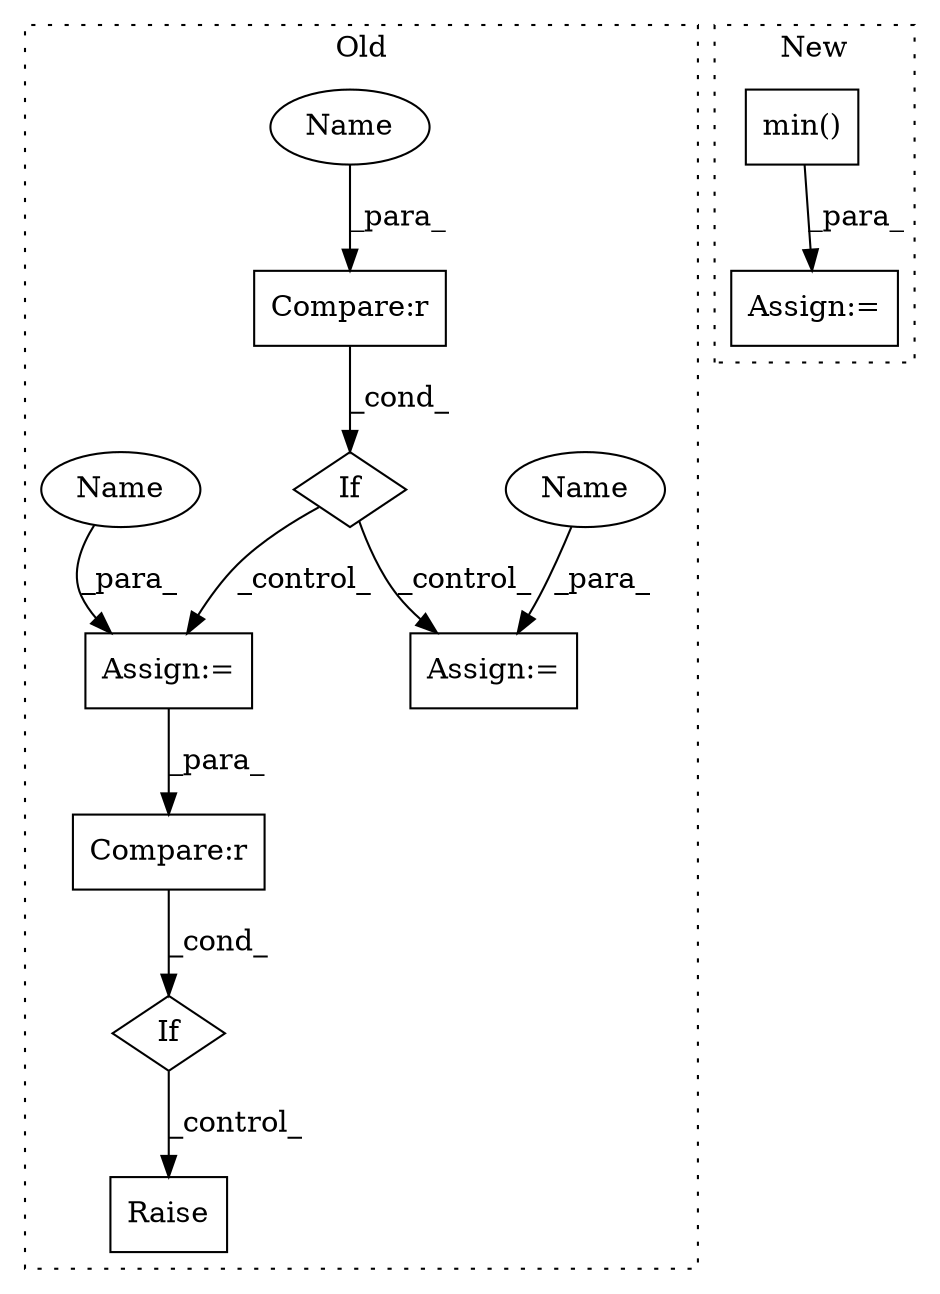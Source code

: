 digraph G {
subgraph cluster0 {
1 [label="If" a="96" s="9029" l="3" shape="diamond"];
3 [label="Compare:r" a="40" s="9032" l="23" shape="box"];
4 [label="Assign:=" a="68" s="9125" l="3" shape="box"];
5 [label="Assign:=" a="68" s="9164" l="3" shape="box"];
6 [label="Raise" a="91" s="9256" l="6" shape="box"];
7 [label="If" a="96" s="9220" l="3" shape="diamond"];
8 [label="Compare:r" a="40" s="9223" l="19" shape="box"];
10 [label="Name" a="87" s="9032" l="8" shape="ellipse"];
11 [label="Name" a="87" s="9128" l="8" shape="ellipse"];
12 [label="Name" a="87" s="9167" l="7" shape="ellipse"];
label = "Old";
style="dotted";
}
subgraph cluster1 {
2 [label="min()" a="75" s="8699,8738" l="10,8" shape="box"];
9 [label="Assign:=" a="68" s="8683" l="16" shape="box"];
label = "New";
style="dotted";
}
1 -> 5 [label="_control_"];
1 -> 4 [label="_control_"];
2 -> 9 [label="_para_"];
3 -> 1 [label="_cond_"];
5 -> 8 [label="_para_"];
7 -> 6 [label="_control_"];
8 -> 7 [label="_cond_"];
10 -> 3 [label="_para_"];
11 -> 4 [label="_para_"];
12 -> 5 [label="_para_"];
}